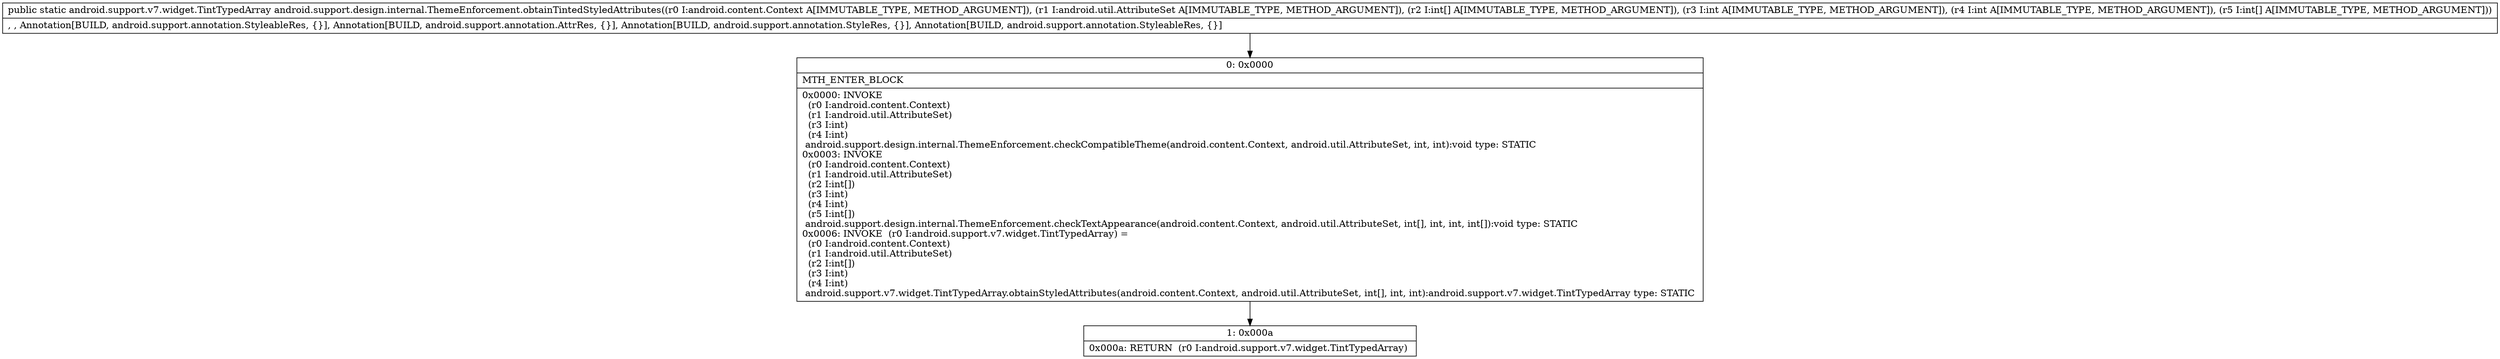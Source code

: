 digraph "CFG forandroid.support.design.internal.ThemeEnforcement.obtainTintedStyledAttributes(Landroid\/content\/Context;Landroid\/util\/AttributeSet;[III[I)Landroid\/support\/v7\/widget\/TintTypedArray;" {
Node_0 [shape=record,label="{0\:\ 0x0000|MTH_ENTER_BLOCK\l|0x0000: INVOKE  \l  (r0 I:android.content.Context)\l  (r1 I:android.util.AttributeSet)\l  (r3 I:int)\l  (r4 I:int)\l android.support.design.internal.ThemeEnforcement.checkCompatibleTheme(android.content.Context, android.util.AttributeSet, int, int):void type: STATIC \l0x0003: INVOKE  \l  (r0 I:android.content.Context)\l  (r1 I:android.util.AttributeSet)\l  (r2 I:int[])\l  (r3 I:int)\l  (r4 I:int)\l  (r5 I:int[])\l android.support.design.internal.ThemeEnforcement.checkTextAppearance(android.content.Context, android.util.AttributeSet, int[], int, int, int[]):void type: STATIC \l0x0006: INVOKE  (r0 I:android.support.v7.widget.TintTypedArray) = \l  (r0 I:android.content.Context)\l  (r1 I:android.util.AttributeSet)\l  (r2 I:int[])\l  (r3 I:int)\l  (r4 I:int)\l android.support.v7.widget.TintTypedArray.obtainStyledAttributes(android.content.Context, android.util.AttributeSet, int[], int, int):android.support.v7.widget.TintTypedArray type: STATIC \l}"];
Node_1 [shape=record,label="{1\:\ 0x000a|0x000a: RETURN  (r0 I:android.support.v7.widget.TintTypedArray) \l}"];
MethodNode[shape=record,label="{public static android.support.v7.widget.TintTypedArray android.support.design.internal.ThemeEnforcement.obtainTintedStyledAttributes((r0 I:android.content.Context A[IMMUTABLE_TYPE, METHOD_ARGUMENT]), (r1 I:android.util.AttributeSet A[IMMUTABLE_TYPE, METHOD_ARGUMENT]), (r2 I:int[] A[IMMUTABLE_TYPE, METHOD_ARGUMENT]), (r3 I:int A[IMMUTABLE_TYPE, METHOD_ARGUMENT]), (r4 I:int A[IMMUTABLE_TYPE, METHOD_ARGUMENT]), (r5 I:int[] A[IMMUTABLE_TYPE, METHOD_ARGUMENT]))  | , , Annotation[BUILD, android.support.annotation.StyleableRes, \{\}], Annotation[BUILD, android.support.annotation.AttrRes, \{\}], Annotation[BUILD, android.support.annotation.StyleRes, \{\}], Annotation[BUILD, android.support.annotation.StyleableRes, \{\}]\l}"];
MethodNode -> Node_0;
Node_0 -> Node_1;
}

